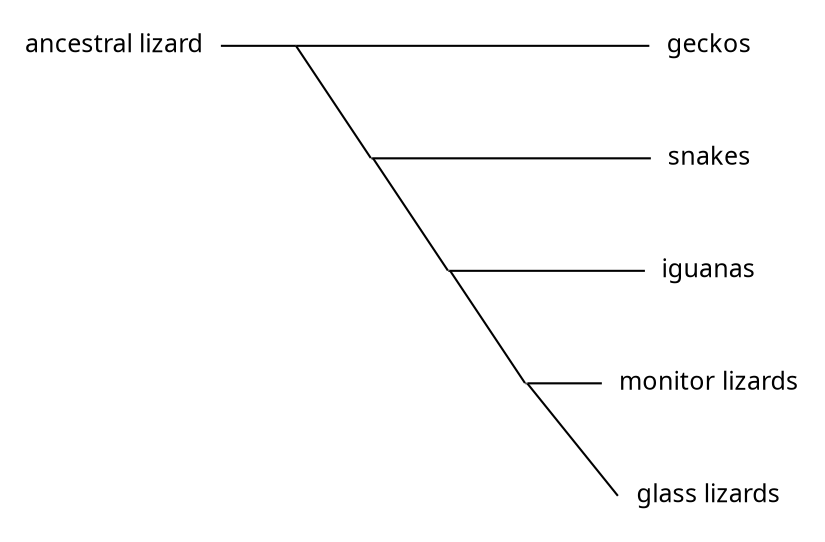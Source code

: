 
digraph G{

fixedsize="true"
splines ="false"
rankdir="LR"
graph [fontname = "sans-serif"];
node [fontname = "sans-serif" fontsize="12"];
edge [fontname = "sans serif"; arrowhead = "none";  ];
node [shape="none"; ]

  "ancestral lizard" 
  geckos
  snakes
  iguanas
  "monitor lizards"
  "glass lizards"

a [shape = "point" label="" width=0.001]
b [shape = "point" label="" width=0.001]
c [shape = "point" label="" width=0.001]
d [shape = "point" label="" width=0.001]


a -> b -> c -> d 

"ancestral lizard" -> a -> geckos [weight=100]
b -> snakes
c -> iguanas
d -> "monitor lizards"
d -> "glass lizards" :w


 {rank = same; 

  geckos
  snakes
  iguanas
  "monitor lizards"
  "glass lizards"
 }
}
